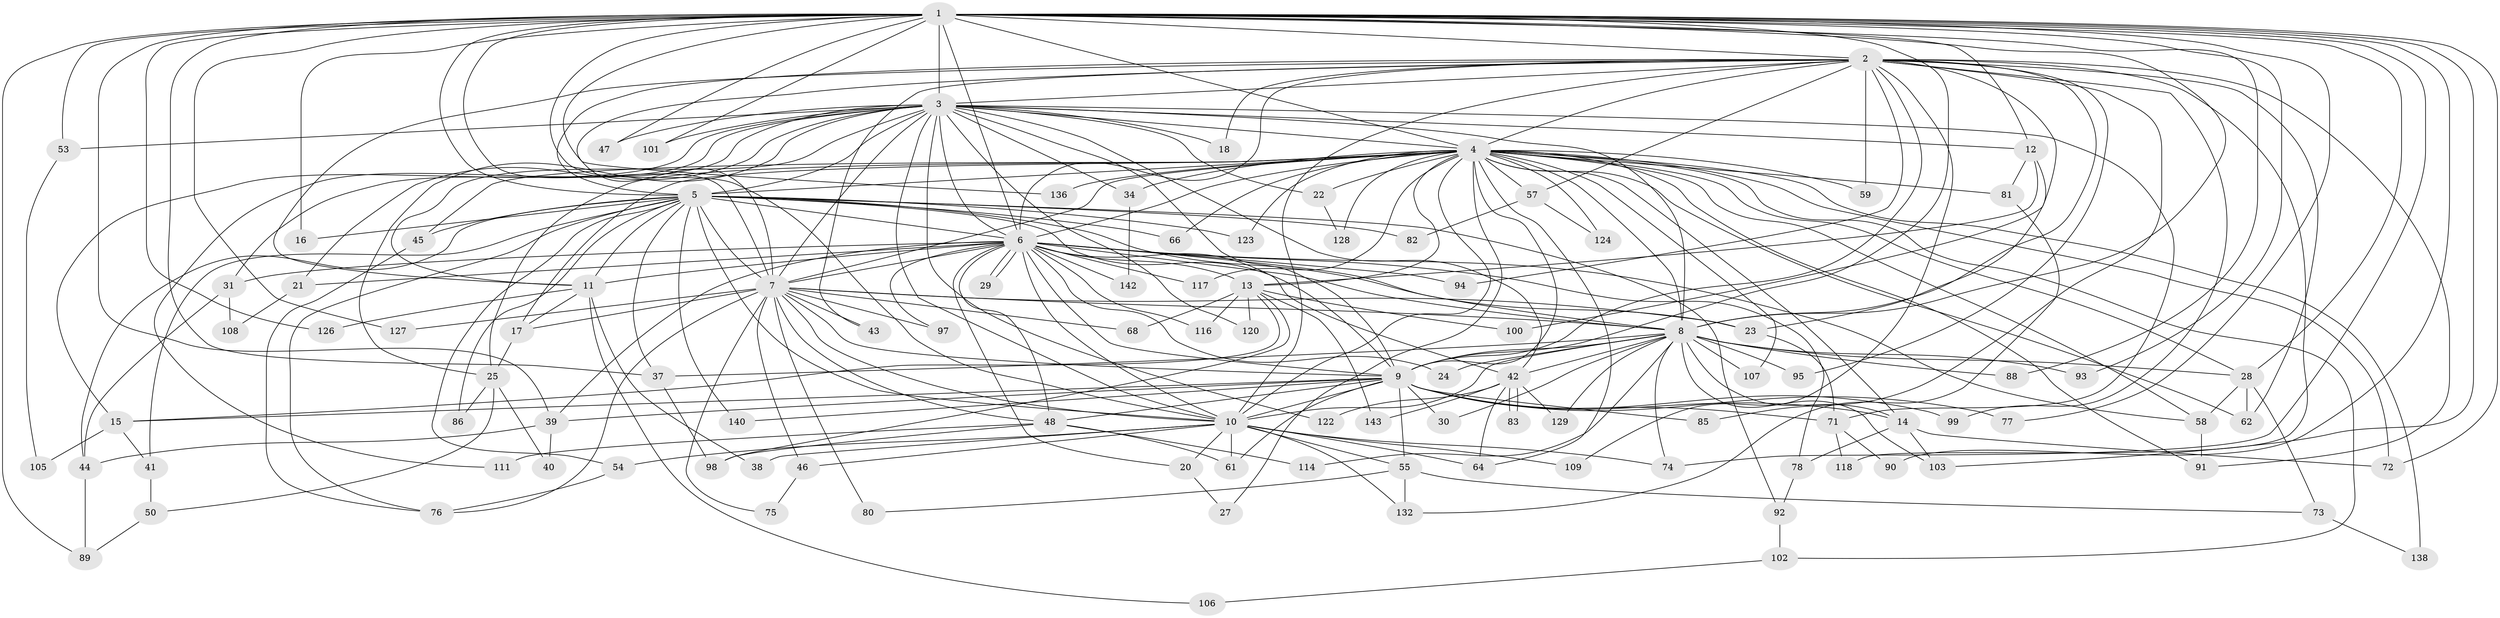 // original degree distribution, {23: 0.027972027972027972, 39: 0.006993006993006993, 29: 0.006993006993006993, 21: 0.006993006993006993, 25: 0.006993006993006993, 20: 0.006993006993006993, 19: 0.006993006993006993, 8: 0.013986013986013986, 5: 0.055944055944055944, 9: 0.013986013986013986, 2: 0.5594405594405595, 3: 0.2097902097902098, 4: 0.04895104895104895, 6: 0.02097902097902098, 7: 0.006993006993006993}
// Generated by graph-tools (version 1.1) at 2025/11/02/27/25 16:11:03]
// undirected, 107 vertices, 267 edges
graph export_dot {
graph [start="1"]
  node [color=gray90,style=filled];
  1 [super="+51"];
  2 [super="+134"];
  3 [super="+33"];
  4 [super="+125"];
  5 [super="+32"];
  6 [super="+49"];
  7 [super="+96"];
  8 [super="+119"];
  9 [super="+35"];
  10 [super="+137"];
  11 [super="+63"];
  12 [super="+56"];
  13 [super="+115"];
  14 [super="+52"];
  15 [super="+65"];
  16;
  17 [super="+19"];
  18;
  20;
  21;
  22;
  23 [super="+36"];
  24;
  25 [super="+26"];
  27;
  28 [super="+87"];
  29;
  30;
  31 [super="+67"];
  34;
  37 [super="+70"];
  38;
  39 [super="+60"];
  40;
  41;
  42 [super="+112"];
  43;
  44;
  45;
  46;
  47;
  48 [super="+135"];
  50;
  53;
  54;
  55;
  57 [super="+113"];
  58 [super="+133"];
  59;
  61 [super="+84"];
  62 [super="+79"];
  64 [super="+69"];
  66;
  68;
  71 [super="+141"];
  72;
  73;
  74 [super="+131"];
  75;
  76 [super="+139"];
  77;
  78;
  80;
  81 [super="+110"];
  82;
  83;
  85;
  86;
  88;
  89 [super="+104"];
  90;
  91 [super="+121"];
  92;
  93;
  94;
  95;
  97;
  98;
  99;
  100;
  101;
  102;
  103 [super="+130"];
  105;
  106;
  107;
  108;
  109;
  111;
  114;
  116;
  117;
  118;
  120;
  122;
  123;
  124;
  126;
  127;
  128;
  129;
  132;
  136;
  138;
  140;
  142;
  143;
  1 -- 2;
  1 -- 3;
  1 -- 4;
  1 -- 5;
  1 -- 6;
  1 -- 7 [weight=2];
  1 -- 8;
  1 -- 9;
  1 -- 10;
  1 -- 12;
  1 -- 16;
  1 -- 28;
  1 -- 37;
  1 -- 39;
  1 -- 47;
  1 -- 53;
  1 -- 72;
  1 -- 88;
  1 -- 101;
  1 -- 103;
  1 -- 127;
  1 -- 136;
  1 -- 77;
  1 -- 89;
  1 -- 90;
  1 -- 93;
  1 -- 126;
  1 -- 74;
  2 -- 3;
  2 -- 4;
  2 -- 5;
  2 -- 6;
  2 -- 7;
  2 -- 8;
  2 -- 9;
  2 -- 10;
  2 -- 18;
  2 -- 43;
  2 -- 57;
  2 -- 59;
  2 -- 62;
  2 -- 85;
  2 -- 94;
  2 -- 95;
  2 -- 99;
  2 -- 100;
  2 -- 109;
  2 -- 118;
  2 -- 11;
  2 -- 91;
  3 -- 4;
  3 -- 5;
  3 -- 6;
  3 -- 7;
  3 -- 8 [weight=2];
  3 -- 9;
  3 -- 10;
  3 -- 12;
  3 -- 15;
  3 -- 18;
  3 -- 21;
  3 -- 22;
  3 -- 25;
  3 -- 31;
  3 -- 42;
  3 -- 53;
  3 -- 111;
  3 -- 120;
  3 -- 122;
  3 -- 11;
  3 -- 34;
  3 -- 101;
  3 -- 71;
  3 -- 47;
  4 -- 5 [weight=2];
  4 -- 6;
  4 -- 7;
  4 -- 8 [weight=2];
  4 -- 9;
  4 -- 10;
  4 -- 13;
  4 -- 14;
  4 -- 22;
  4 -- 25;
  4 -- 27;
  4 -- 34;
  4 -- 45;
  4 -- 57 [weight=2];
  4 -- 58;
  4 -- 59;
  4 -- 62;
  4 -- 64;
  4 -- 66;
  4 -- 81 [weight=2];
  4 -- 91;
  4 -- 102;
  4 -- 107;
  4 -- 117;
  4 -- 123;
  4 -- 124;
  4 -- 128;
  4 -- 136;
  4 -- 138;
  4 -- 72;
  4 -- 28;
  4 -- 17;
  5 -- 6 [weight=2];
  5 -- 7;
  5 -- 8;
  5 -- 9 [weight=2];
  5 -- 10;
  5 -- 11;
  5 -- 16;
  5 -- 41;
  5 -- 44;
  5 -- 54;
  5 -- 76;
  5 -- 82;
  5 -- 86;
  5 -- 92;
  5 -- 123;
  5 -- 140;
  5 -- 66;
  5 -- 37;
  5 -- 45;
  6 -- 7;
  6 -- 8;
  6 -- 9;
  6 -- 10;
  6 -- 11;
  6 -- 13;
  6 -- 20;
  6 -- 21;
  6 -- 24;
  6 -- 29;
  6 -- 29;
  6 -- 31;
  6 -- 42;
  6 -- 48;
  6 -- 58;
  6 -- 78;
  6 -- 94;
  6 -- 97;
  6 -- 116;
  6 -- 117;
  6 -- 142;
  6 -- 23;
  6 -- 39;
  7 -- 8;
  7 -- 9;
  7 -- 10;
  7 -- 17;
  7 -- 23;
  7 -- 43;
  7 -- 46;
  7 -- 68;
  7 -- 75;
  7 -- 80;
  7 -- 97;
  7 -- 127;
  7 -- 76;
  7 -- 48;
  8 -- 9;
  8 -- 10;
  8 -- 24;
  8 -- 28;
  8 -- 30;
  8 -- 74;
  8 -- 88;
  8 -- 93;
  8 -- 95;
  8 -- 103;
  8 -- 107;
  8 -- 114;
  8 -- 129;
  8 -- 14;
  8 -- 42;
  8 -- 37;
  9 -- 10;
  9 -- 14;
  9 -- 30;
  9 -- 39;
  9 -- 48;
  9 -- 55;
  9 -- 61;
  9 -- 77;
  9 -- 85;
  9 -- 140;
  9 -- 99;
  9 -- 71;
  9 -- 15;
  10 -- 20;
  10 -- 38;
  10 -- 46;
  10 -- 54;
  10 -- 55;
  10 -- 64;
  10 -- 74;
  10 -- 109;
  10 -- 61;
  10 -- 132;
  11 -- 17;
  11 -- 38;
  11 -- 106;
  11 -- 126;
  12 -- 23;
  12 -- 81;
  12 -- 13;
  13 -- 15;
  13 -- 68;
  13 -- 100;
  13 -- 116;
  13 -- 143;
  13 -- 120;
  13 -- 98;
  14 -- 72;
  14 -- 78;
  14 -- 103;
  15 -- 41;
  15 -- 105;
  17 -- 25;
  20 -- 27;
  21 -- 108;
  22 -- 128;
  23 -- 71;
  25 -- 40;
  25 -- 50;
  25 -- 86;
  28 -- 73;
  28 -- 62;
  28 -- 58;
  31 -- 108;
  31 -- 44;
  34 -- 142;
  37 -- 98;
  39 -- 40;
  39 -- 44;
  41 -- 50;
  42 -- 83;
  42 -- 83;
  42 -- 122;
  42 -- 129;
  42 -- 143;
  42 -- 64;
  44 -- 89;
  45 -- 76;
  46 -- 75;
  48 -- 61;
  48 -- 98;
  48 -- 111;
  48 -- 114;
  50 -- 89;
  53 -- 105;
  54 -- 76;
  55 -- 73;
  55 -- 80;
  55 -- 132;
  57 -- 82;
  57 -- 124;
  58 -- 91;
  71 -- 90;
  71 -- 118;
  73 -- 138;
  78 -- 92;
  81 -- 132;
  92 -- 102;
  102 -- 106;
}
